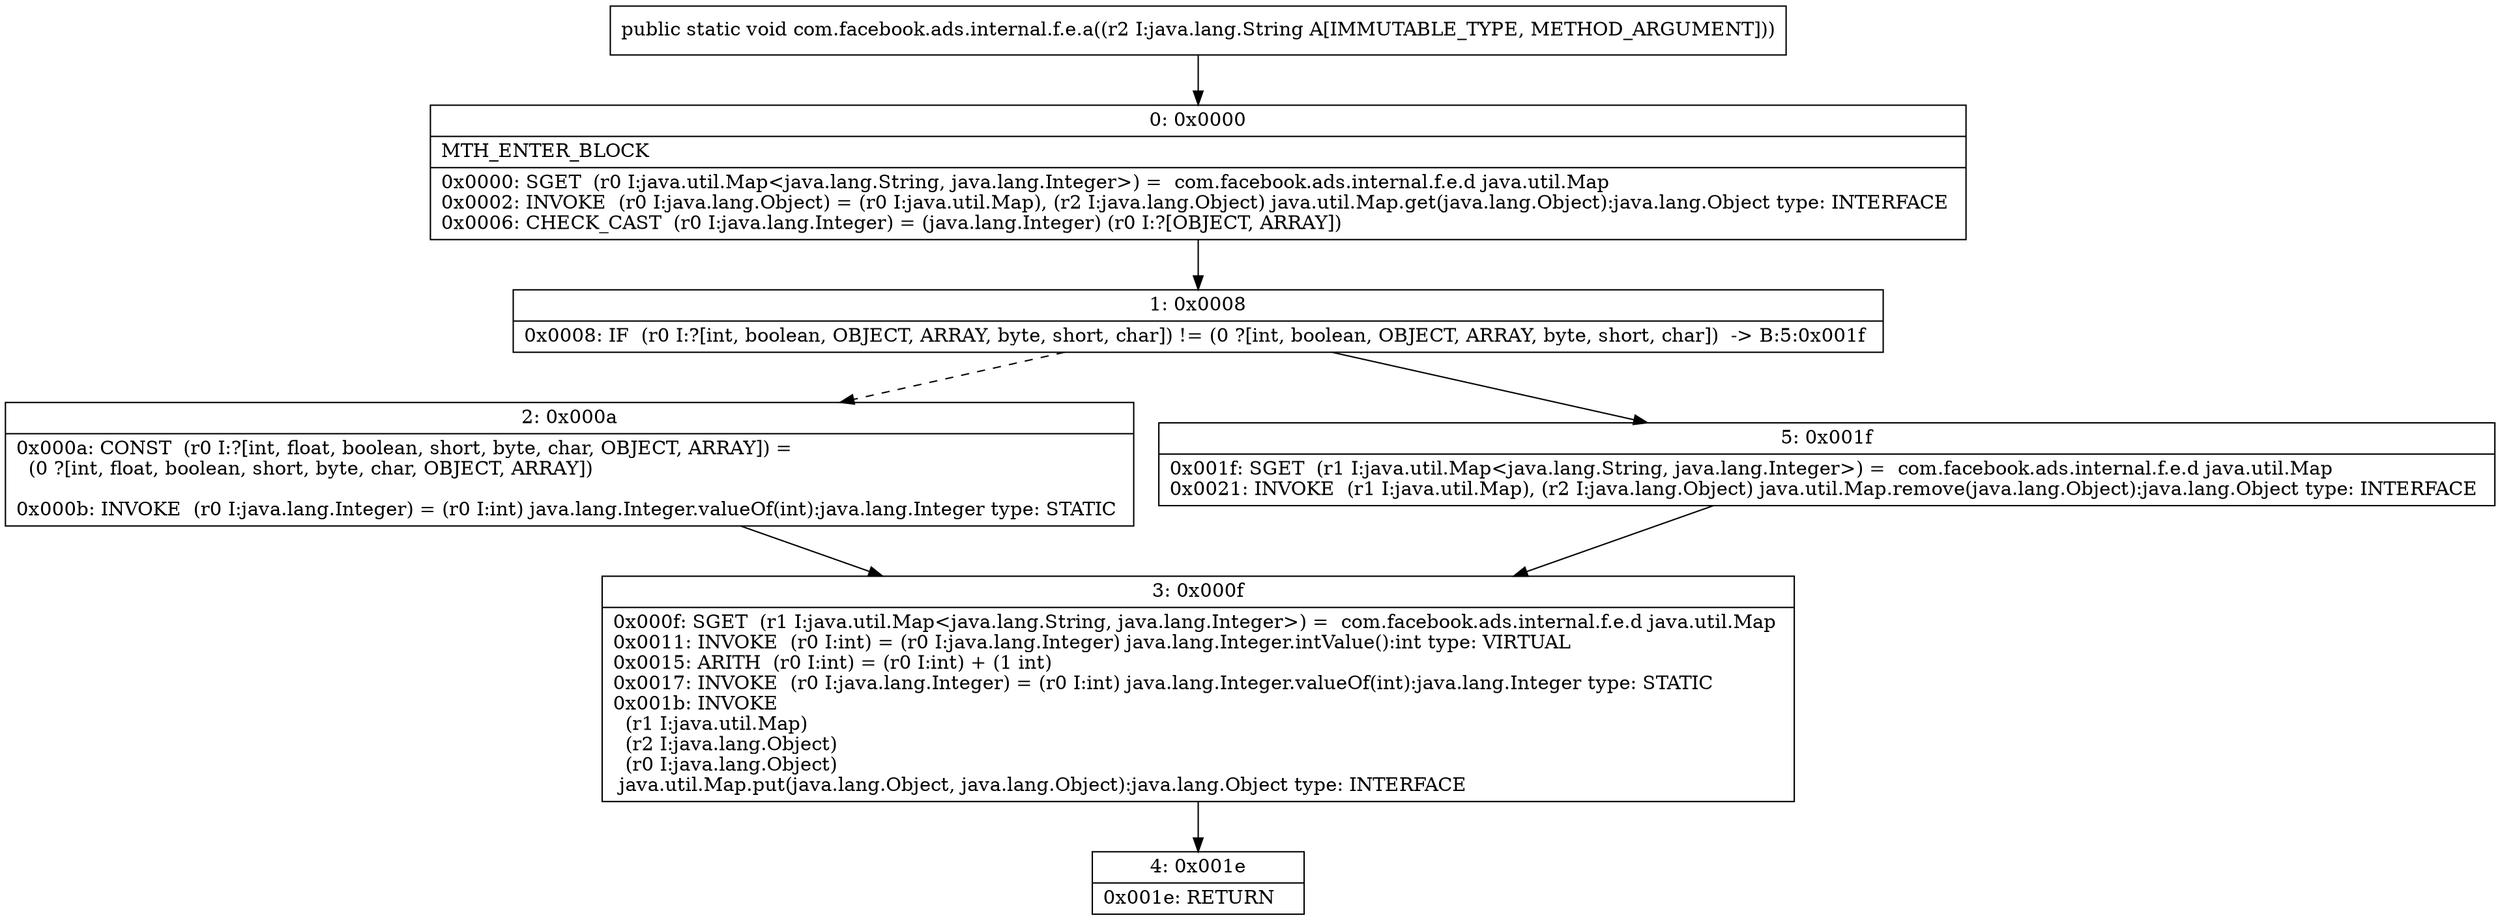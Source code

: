 digraph "CFG forcom.facebook.ads.internal.f.e.a(Ljava\/lang\/String;)V" {
Node_0 [shape=record,label="{0\:\ 0x0000|MTH_ENTER_BLOCK\l|0x0000: SGET  (r0 I:java.util.Map\<java.lang.String, java.lang.Integer\>) =  com.facebook.ads.internal.f.e.d java.util.Map \l0x0002: INVOKE  (r0 I:java.lang.Object) = (r0 I:java.util.Map), (r2 I:java.lang.Object) java.util.Map.get(java.lang.Object):java.lang.Object type: INTERFACE \l0x0006: CHECK_CAST  (r0 I:java.lang.Integer) = (java.lang.Integer) (r0 I:?[OBJECT, ARRAY]) \l}"];
Node_1 [shape=record,label="{1\:\ 0x0008|0x0008: IF  (r0 I:?[int, boolean, OBJECT, ARRAY, byte, short, char]) != (0 ?[int, boolean, OBJECT, ARRAY, byte, short, char])  \-\> B:5:0x001f \l}"];
Node_2 [shape=record,label="{2\:\ 0x000a|0x000a: CONST  (r0 I:?[int, float, boolean, short, byte, char, OBJECT, ARRAY]) = \l  (0 ?[int, float, boolean, short, byte, char, OBJECT, ARRAY])\l \l0x000b: INVOKE  (r0 I:java.lang.Integer) = (r0 I:int) java.lang.Integer.valueOf(int):java.lang.Integer type: STATIC \l}"];
Node_3 [shape=record,label="{3\:\ 0x000f|0x000f: SGET  (r1 I:java.util.Map\<java.lang.String, java.lang.Integer\>) =  com.facebook.ads.internal.f.e.d java.util.Map \l0x0011: INVOKE  (r0 I:int) = (r0 I:java.lang.Integer) java.lang.Integer.intValue():int type: VIRTUAL \l0x0015: ARITH  (r0 I:int) = (r0 I:int) + (1 int) \l0x0017: INVOKE  (r0 I:java.lang.Integer) = (r0 I:int) java.lang.Integer.valueOf(int):java.lang.Integer type: STATIC \l0x001b: INVOKE  \l  (r1 I:java.util.Map)\l  (r2 I:java.lang.Object)\l  (r0 I:java.lang.Object)\l java.util.Map.put(java.lang.Object, java.lang.Object):java.lang.Object type: INTERFACE \l}"];
Node_4 [shape=record,label="{4\:\ 0x001e|0x001e: RETURN   \l}"];
Node_5 [shape=record,label="{5\:\ 0x001f|0x001f: SGET  (r1 I:java.util.Map\<java.lang.String, java.lang.Integer\>) =  com.facebook.ads.internal.f.e.d java.util.Map \l0x0021: INVOKE  (r1 I:java.util.Map), (r2 I:java.lang.Object) java.util.Map.remove(java.lang.Object):java.lang.Object type: INTERFACE \l}"];
MethodNode[shape=record,label="{public static void com.facebook.ads.internal.f.e.a((r2 I:java.lang.String A[IMMUTABLE_TYPE, METHOD_ARGUMENT])) }"];
MethodNode -> Node_0;
Node_0 -> Node_1;
Node_1 -> Node_2[style=dashed];
Node_1 -> Node_5;
Node_2 -> Node_3;
Node_3 -> Node_4;
Node_5 -> Node_3;
}


